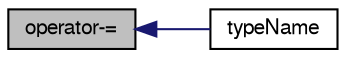 digraph "operator-="
{
  bgcolor="transparent";
  edge [fontname="FreeSans",fontsize="10",labelfontname="FreeSans",labelfontsize="10"];
  node [fontname="FreeSans",fontsize="10",shape=record];
  rankdir="LR";
  Node268 [label="operator-=",height=0.2,width=0.4,color="black", fillcolor="grey75", style="filled", fontcolor="black"];
  Node268 -> Node269 [dir="back",color="midnightblue",fontsize="10",style="solid",fontname="FreeSans"];
  Node269 [label="typeName",height=0.2,width=0.4,color="black",URL="$a30362.html#a561f535eabff4d94fd999c48df4443bd",tooltip="Return the instantiated type name. "];
}

